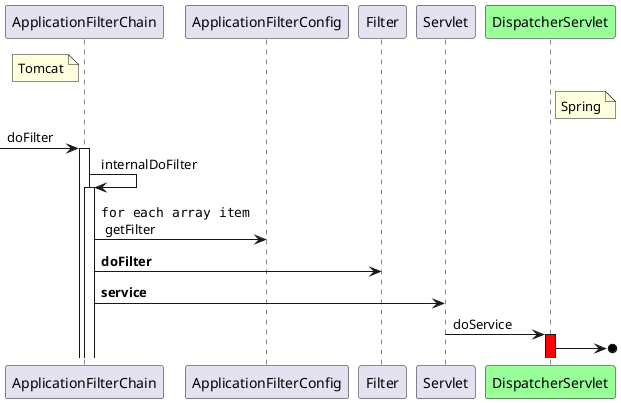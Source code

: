 @startuml
'https://plantuml.com/sequence-diagram

participant ApplicationFilterChain
note left of ApplicationFilterChain: Tomcat
participant ApplicationFilterConfig
participant Filter
participant Servlet
participant DispatcherServlet #99FF99
note right of DispatcherServlet: Spring

[-> ApplicationFilterChain : doFilter
activate ApplicationFilterChain

ApplicationFilterChain -> ApplicationFilterChain : internalDoFilter
activate ApplicationFilterChain

ApplicationFilterChain -> ApplicationFilterConfig : ""for each array item""\n getFilter

ApplicationFilterChain -> Filter : **doFilter**

ApplicationFilterChain -> Servlet : **service**

Servlet -> DispatcherServlet: doService
activate DispatcherServlet #RED
DispatcherServlet ->o]

@enduml